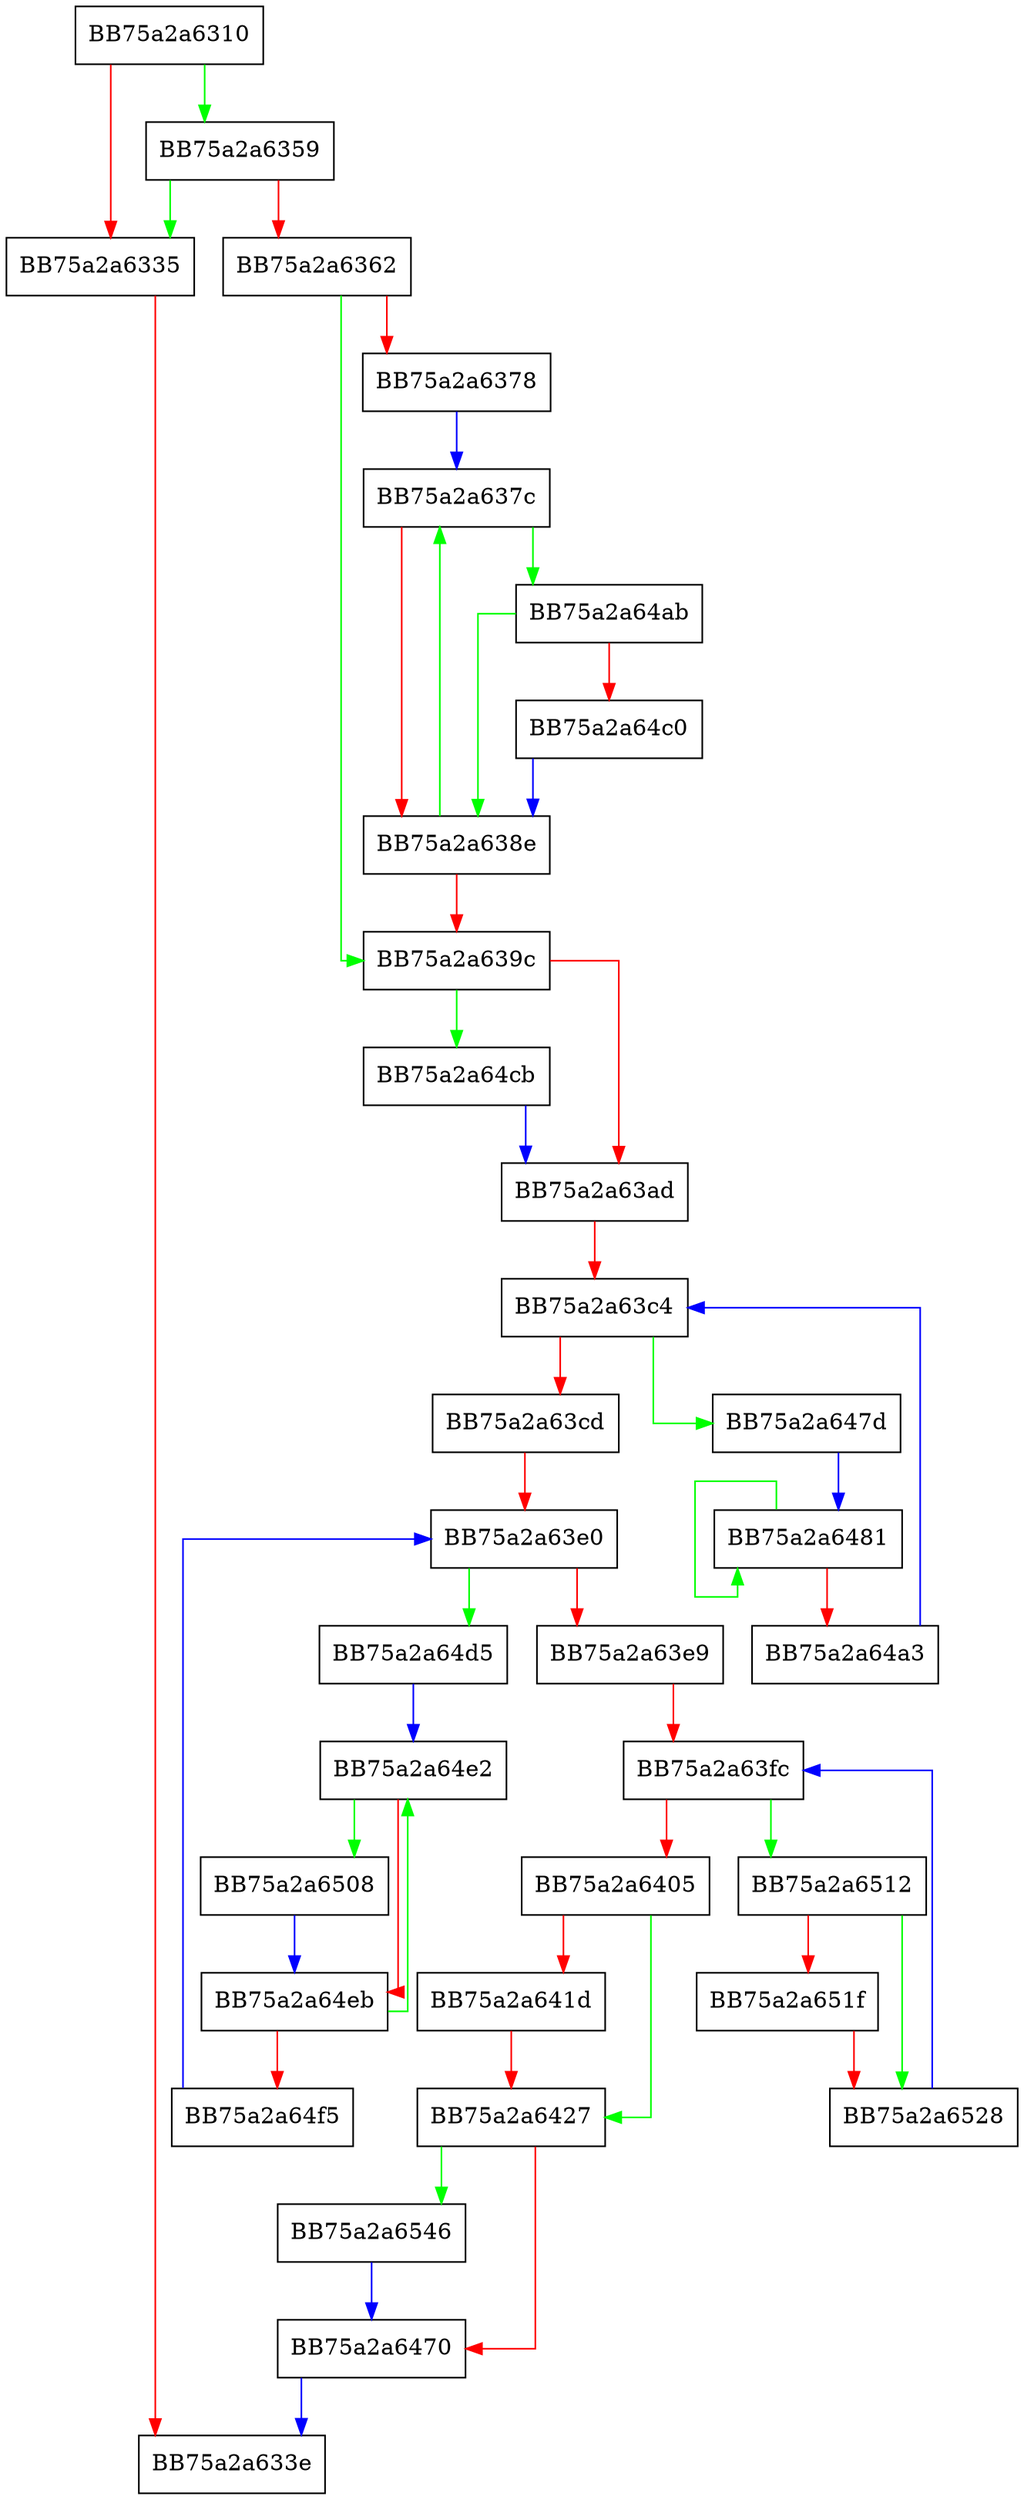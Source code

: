 digraph sqlite3LeaveMutexAndCloseZombie {
  node [shape="box"];
  graph [splines=ortho];
  BB75a2a6310 -> BB75a2a6359 [color="green"];
  BB75a2a6310 -> BB75a2a6335 [color="red"];
  BB75a2a6335 -> BB75a2a633e [color="red"];
  BB75a2a6359 -> BB75a2a6335 [color="green"];
  BB75a2a6359 -> BB75a2a6362 [color="red"];
  BB75a2a6362 -> BB75a2a639c [color="green"];
  BB75a2a6362 -> BB75a2a6378 [color="red"];
  BB75a2a6378 -> BB75a2a637c [color="blue"];
  BB75a2a637c -> BB75a2a64ab [color="green"];
  BB75a2a637c -> BB75a2a638e [color="red"];
  BB75a2a638e -> BB75a2a637c [color="green"];
  BB75a2a638e -> BB75a2a639c [color="red"];
  BB75a2a639c -> BB75a2a64cb [color="green"];
  BB75a2a639c -> BB75a2a63ad [color="red"];
  BB75a2a63ad -> BB75a2a63c4 [color="red"];
  BB75a2a63c4 -> BB75a2a647d [color="green"];
  BB75a2a63c4 -> BB75a2a63cd [color="red"];
  BB75a2a63cd -> BB75a2a63e0 [color="red"];
  BB75a2a63e0 -> BB75a2a64d5 [color="green"];
  BB75a2a63e0 -> BB75a2a63e9 [color="red"];
  BB75a2a63e9 -> BB75a2a63fc [color="red"];
  BB75a2a63fc -> BB75a2a6512 [color="green"];
  BB75a2a63fc -> BB75a2a6405 [color="red"];
  BB75a2a6405 -> BB75a2a6427 [color="green"];
  BB75a2a6405 -> BB75a2a641d [color="red"];
  BB75a2a641d -> BB75a2a6427 [color="red"];
  BB75a2a6427 -> BB75a2a6546 [color="green"];
  BB75a2a6427 -> BB75a2a6470 [color="red"];
  BB75a2a6470 -> BB75a2a633e [color="blue"];
  BB75a2a647d -> BB75a2a6481 [color="blue"];
  BB75a2a6481 -> BB75a2a6481 [color="green"];
  BB75a2a6481 -> BB75a2a64a3 [color="red"];
  BB75a2a64a3 -> BB75a2a63c4 [color="blue"];
  BB75a2a64ab -> BB75a2a638e [color="green"];
  BB75a2a64ab -> BB75a2a64c0 [color="red"];
  BB75a2a64c0 -> BB75a2a638e [color="blue"];
  BB75a2a64cb -> BB75a2a63ad [color="blue"];
  BB75a2a64d5 -> BB75a2a64e2 [color="blue"];
  BB75a2a64e2 -> BB75a2a6508 [color="green"];
  BB75a2a64e2 -> BB75a2a64eb [color="red"];
  BB75a2a64eb -> BB75a2a64e2 [color="green"];
  BB75a2a64eb -> BB75a2a64f5 [color="red"];
  BB75a2a64f5 -> BB75a2a63e0 [color="blue"];
  BB75a2a6508 -> BB75a2a64eb [color="blue"];
  BB75a2a6512 -> BB75a2a6528 [color="green"];
  BB75a2a6512 -> BB75a2a651f [color="red"];
  BB75a2a651f -> BB75a2a6528 [color="red"];
  BB75a2a6528 -> BB75a2a63fc [color="blue"];
  BB75a2a6546 -> BB75a2a6470 [color="blue"];
}
